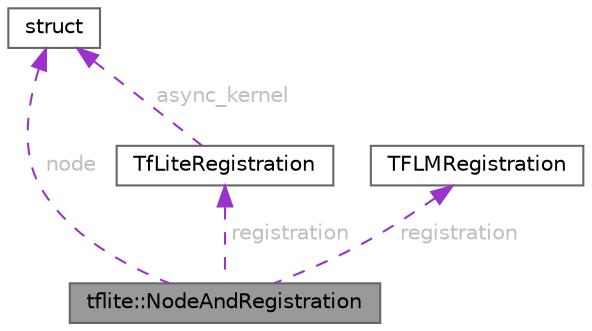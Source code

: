 digraph "tflite::NodeAndRegistration"
{
 // LATEX_PDF_SIZE
  bgcolor="transparent";
  edge [fontname=Helvetica,fontsize=10,labelfontname=Helvetica,labelfontsize=10];
  node [fontname=Helvetica,fontsize=10,shape=box,height=0.2,width=0.4];
  Node1 [id="Node000001",label="tflite::NodeAndRegistration",height=0.2,width=0.4,color="gray40", fillcolor="grey60", style="filled", fontcolor="black",tooltip=" "];
  Node2 -> Node1 [id="edge5_Node000001_Node000002",dir="back",color="darkorchid3",style="dashed",tooltip=" ",label=" node",fontcolor="grey" ];
  Node2 [id="Node000002",label="struct",height=0.2,width=0.4,color="gray40", fillcolor="white", style="filled",tooltip=" "];
  Node3 -> Node1 [id="edge6_Node000001_Node000003",dir="back",color="darkorchid3",style="dashed",tooltip=" ",label=" registration",fontcolor="grey" ];
  Node3 [id="Node000003",label="TfLiteRegistration",height=0.2,width=0.4,color="gray40", fillcolor="white", style="filled",URL="$struct_tf_lite_registration.html",tooltip=" "];
  Node2 -> Node3 [id="edge7_Node000003_Node000002",dir="back",color="darkorchid3",style="dashed",tooltip=" ",label=" async_kernel",fontcolor="grey" ];
  Node4 -> Node1 [id="edge8_Node000001_Node000004",dir="back",color="darkorchid3",style="dashed",tooltip=" ",label=" registration",fontcolor="grey" ];
  Node4 [id="Node000004",label="TFLMRegistration",height=0.2,width=0.4,color="gray40", fillcolor="white", style="filled",URL="$struct_t_f_l_m_registration.html",tooltip=" "];
}
